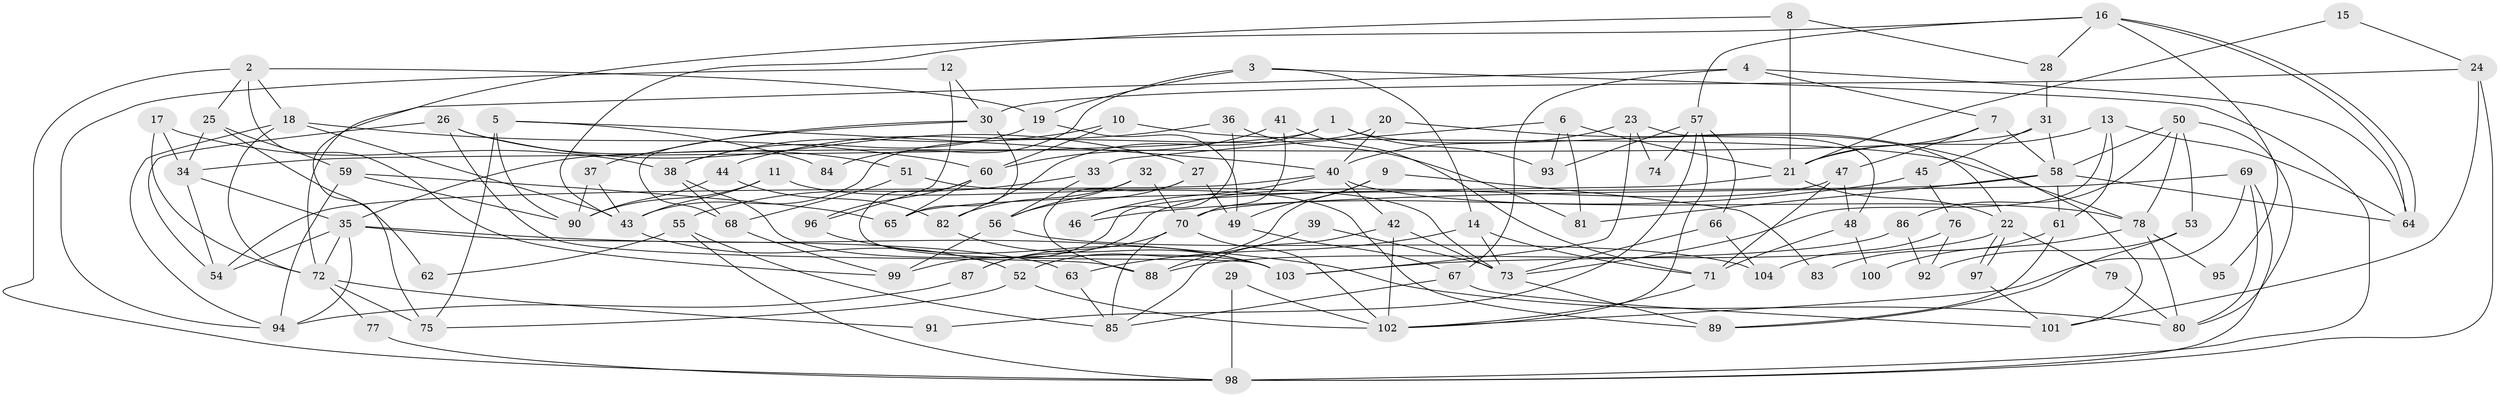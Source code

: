 // coarse degree distribution, {7: 0.09615384615384616, 9: 0.038461538461538464, 6: 0.09615384615384616, 10: 0.019230769230769232, 13: 0.038461538461538464, 3: 0.21153846153846154, 4: 0.19230769230769232, 2: 0.07692307692307693, 14: 0.019230769230769232, 11: 0.038461538461538464, 5: 0.09615384615384616, 1: 0.019230769230769232, 12: 0.038461538461538464, 8: 0.019230769230769232}
// Generated by graph-tools (version 1.1) at 2025/18/03/04/25 18:18:30]
// undirected, 104 vertices, 208 edges
graph export_dot {
graph [start="1"]
  node [color=gray90,style=filled];
  1;
  2;
  3;
  4;
  5;
  6;
  7;
  8;
  9;
  10;
  11;
  12;
  13;
  14;
  15;
  16;
  17;
  18;
  19;
  20;
  21;
  22;
  23;
  24;
  25;
  26;
  27;
  28;
  29;
  30;
  31;
  32;
  33;
  34;
  35;
  36;
  37;
  38;
  39;
  40;
  41;
  42;
  43;
  44;
  45;
  46;
  47;
  48;
  49;
  50;
  51;
  52;
  53;
  54;
  55;
  56;
  57;
  58;
  59;
  60;
  61;
  62;
  63;
  64;
  65;
  66;
  67;
  68;
  69;
  70;
  71;
  72;
  73;
  74;
  75;
  76;
  77;
  78;
  79;
  80;
  81;
  82;
  83;
  84;
  85;
  86;
  87;
  88;
  89;
  90;
  91;
  92;
  93;
  94;
  95;
  96;
  97;
  98;
  99;
  100;
  101;
  102;
  103;
  104;
  1 -- 22;
  1 -- 82;
  1 -- 34;
  1 -- 93;
  2 -- 18;
  2 -- 99;
  2 -- 19;
  2 -- 25;
  2 -- 98;
  3 -- 14;
  3 -- 98;
  3 -- 19;
  3 -- 84;
  4 -- 72;
  4 -- 7;
  4 -- 64;
  4 -- 67;
  5 -- 40;
  5 -- 75;
  5 -- 84;
  5 -- 90;
  6 -- 93;
  6 -- 21;
  6 -- 33;
  6 -- 81;
  7 -- 47;
  7 -- 58;
  7 -- 21;
  8 -- 21;
  8 -- 28;
  8 -- 43;
  9 -- 52;
  9 -- 49;
  9 -- 83;
  10 -- 38;
  10 -- 78;
  10 -- 60;
  11 -- 43;
  11 -- 90;
  11 -- 89;
  12 -- 94;
  12 -- 30;
  12 -- 96;
  13 -- 64;
  13 -- 73;
  13 -- 21;
  13 -- 61;
  14 -- 71;
  14 -- 63;
  14 -- 73;
  15 -- 24;
  15 -- 21;
  16 -- 64;
  16 -- 64;
  16 -- 75;
  16 -- 28;
  16 -- 57;
  16 -- 95;
  17 -- 34;
  17 -- 38;
  17 -- 72;
  18 -- 72;
  18 -- 43;
  18 -- 60;
  18 -- 94;
  19 -- 38;
  19 -- 49;
  20 -- 43;
  20 -- 40;
  20 -- 101;
  21 -- 22;
  21 -- 99;
  22 -- 97;
  22 -- 97;
  22 -- 79;
  22 -- 88;
  23 -- 40;
  23 -- 103;
  23 -- 48;
  23 -- 74;
  24 -- 101;
  24 -- 98;
  24 -- 30;
  25 -- 34;
  25 -- 59;
  25 -- 62;
  26 -- 51;
  26 -- 27;
  26 -- 54;
  26 -- 88;
  27 -- 88;
  27 -- 56;
  27 -- 49;
  28 -- 31;
  29 -- 102;
  29 -- 98;
  30 -- 65;
  30 -- 37;
  30 -- 68;
  31 -- 35;
  31 -- 58;
  31 -- 45;
  32 -- 56;
  32 -- 70;
  32 -- 82;
  33 -- 56;
  33 -- 55;
  34 -- 35;
  34 -- 54;
  35 -- 54;
  35 -- 94;
  35 -- 63;
  35 -- 72;
  35 -- 80;
  36 -- 44;
  36 -- 81;
  36 -- 46;
  37 -- 90;
  37 -- 43;
  38 -- 103;
  38 -- 68;
  39 -- 73;
  39 -- 88;
  40 -- 42;
  40 -- 54;
  40 -- 46;
  40 -- 78;
  41 -- 60;
  41 -- 71;
  41 -- 70;
  42 -- 85;
  42 -- 102;
  42 -- 73;
  43 -- 52;
  44 -- 90;
  44 -- 82;
  45 -- 46;
  45 -- 76;
  47 -- 87;
  47 -- 71;
  47 -- 48;
  48 -- 71;
  48 -- 100;
  49 -- 67;
  50 -- 58;
  50 -- 78;
  50 -- 53;
  50 -- 80;
  50 -- 86;
  51 -- 68;
  51 -- 73;
  52 -- 102;
  52 -- 75;
  53 -- 89;
  53 -- 92;
  55 -- 85;
  55 -- 62;
  55 -- 98;
  56 -- 104;
  56 -- 99;
  57 -- 102;
  57 -- 66;
  57 -- 74;
  57 -- 91;
  57 -- 93;
  58 -- 64;
  58 -- 61;
  58 -- 65;
  58 -- 81;
  59 -- 65;
  59 -- 90;
  59 -- 94;
  60 -- 65;
  60 -- 96;
  60 -- 103;
  61 -- 89;
  61 -- 83;
  63 -- 85;
  66 -- 73;
  66 -- 104;
  67 -- 85;
  67 -- 101;
  68 -- 99;
  69 -- 98;
  69 -- 80;
  69 -- 70;
  69 -- 102;
  70 -- 85;
  70 -- 87;
  70 -- 102;
  71 -- 102;
  72 -- 75;
  72 -- 77;
  72 -- 91;
  73 -- 89;
  76 -- 92;
  76 -- 104;
  77 -- 98;
  78 -- 80;
  78 -- 95;
  78 -- 100;
  79 -- 80;
  82 -- 103;
  86 -- 103;
  86 -- 92;
  87 -- 94;
  96 -- 103;
  97 -- 101;
}
